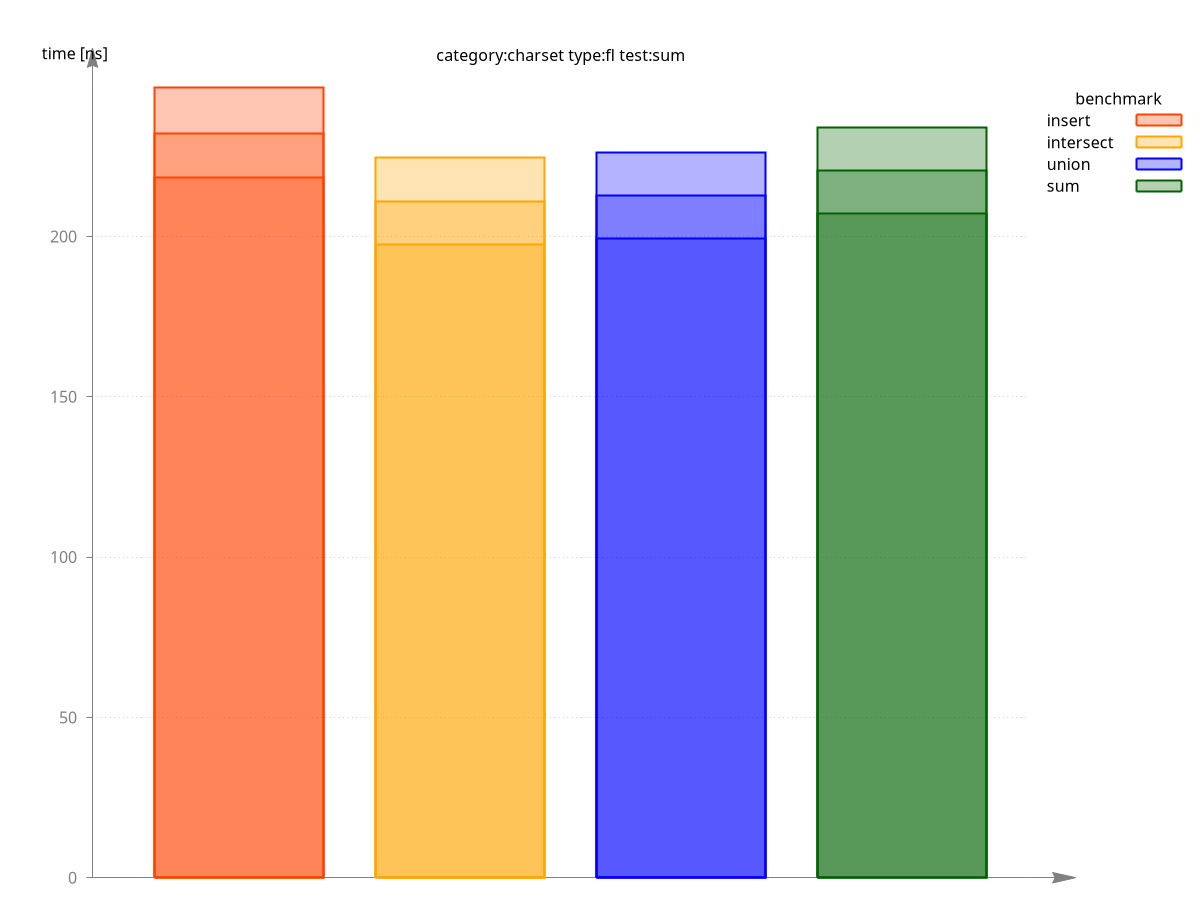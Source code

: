 set terminal pdfcairo font 'Liberation Sans,10' size 14cm,9cm
set style line 20 lc rgb '#808080' lt 1
set border 3 back ls 20
set tics nomirror out scale 0.75
set style line 21 lc rgb'#808080' lt 0 lw 1
set arrow from graph 1,0 to graph 1.05,0 size screen 0.025,10,60 filled ls 20
set arrow from graph 0,1 to graph 0,1.05 size screen 0.025,10,60 filled ls 20
set style fill transparent solid 0.3
set style line 1 lc rgb '#ff4400' lt 1 lw 2
set style line 2 lc rgb '#ffa500' lt 1 lw 2
set style line 3 lc rgb '#0000ff' lt 1 lw 2
set style line 4 lc rgb '#006300' lt 1 lw 2
unset mxtics
set xlabel  offset screen 0.464286, character 1.5 norotate
unset logscale x
set yrange [0:246.39]
unset mytics
set ylabel 'time [ns]' offset character 6, screen 0.477778 norotate
unset logscale y
set title 'category:charset type:fl test:sum'
set key outside title 'benchmark' Left
unset grid
set tmargin 4
set format x '%.0f'
set xtics scale 0
set format x ''
set grid ytics ls 21
num_of_datasets = 4.0
outer_data_margin = 0.2
inter_box_gap = 0.2 / num_of_datasets
bars_space = 1 - outer_data_margin
usable_data_space = 1 - (outer_data_margin + (num_of_datasets - 1) * inter_box_gap)
bwidth = usable_data_space / num_of_datasets
offset = (bars_space - bwidth) / 4
step = bwidth + inter_box_gap
set boxwidth bwidth
plot \
 '-' using ($1 - offset + 0 * step):4 with boxes notitle ls 1,\
 '-' using ($1 - offset + 0 * step):2 with boxes notitle ls 1,\
 '-' using ($1 - offset + 0 * step):3 with boxes title 'insert' ls 1, \
  \
 '-' using ($1 - offset + 1 * step):4 with boxes notitle ls 2,\
 '-' using ($1 - offset + 1 * step):2 with boxes notitle ls 2,\
 '-' using ($1 - offset + 1 * step):3 with boxes title 'intersect' ls 2, \
  \
 '-' using ($1 - offset + 2 * step):4 with boxes notitle ls 3,\
 '-' using ($1 - offset + 2 * step):2 with boxes notitle ls 3,\
 '-' using ($1 - offset + 2 * step):3 with boxes title 'union_' ls 3, \
  \
 '-' using ($1 - offset + 3 * step):4 with boxes notitle ls 4,\
 '-' using ($1 - offset + 3 * step):2 with boxes notitle ls 4,\
 '-' using ($1 - offset + 3 * step):3 with boxes title 'sum' ls 4
 1 232.233749666667 218.516666666667 246.39
end
 1 232.233749666667 218.516666666667 246.39
end
 1 232.233749666667 218.516666666667 246.39
end
 1 210.920048666667 197.53 224.713333333334
end
 1 210.920048666667 197.53 224.713333333334
end
 1 210.920048666667 197.53 224.713333333334
end
 1 212.618250666666 199.253333333333 226.29
end
 1 212.618250666666 199.253333333333 226.29
end
 1 212.618250666666 199.253333333333 226.29
end
 1 220.429255 207.203333333334 234.066666666667
end
 1 220.429255 207.203333333334 234.066666666667
end
 1 220.429255 207.203333333334 234.066666666667
end
